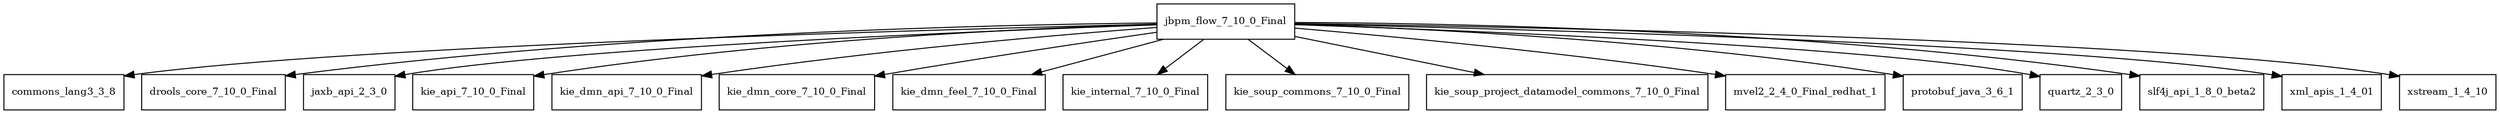 digraph jbpm_flow_7_10_0_Final_dependencies {
  node [shape = box, fontsize=10.0];
  jbpm_flow_7_10_0_Final -> commons_lang3_3_8;
  jbpm_flow_7_10_0_Final -> drools_core_7_10_0_Final;
  jbpm_flow_7_10_0_Final -> jaxb_api_2_3_0;
  jbpm_flow_7_10_0_Final -> kie_api_7_10_0_Final;
  jbpm_flow_7_10_0_Final -> kie_dmn_api_7_10_0_Final;
  jbpm_flow_7_10_0_Final -> kie_dmn_core_7_10_0_Final;
  jbpm_flow_7_10_0_Final -> kie_dmn_feel_7_10_0_Final;
  jbpm_flow_7_10_0_Final -> kie_internal_7_10_0_Final;
  jbpm_flow_7_10_0_Final -> kie_soup_commons_7_10_0_Final;
  jbpm_flow_7_10_0_Final -> kie_soup_project_datamodel_commons_7_10_0_Final;
  jbpm_flow_7_10_0_Final -> mvel2_2_4_0_Final_redhat_1;
  jbpm_flow_7_10_0_Final -> protobuf_java_3_6_1;
  jbpm_flow_7_10_0_Final -> quartz_2_3_0;
  jbpm_flow_7_10_0_Final -> slf4j_api_1_8_0_beta2;
  jbpm_flow_7_10_0_Final -> xml_apis_1_4_01;
  jbpm_flow_7_10_0_Final -> xstream_1_4_10;
}
